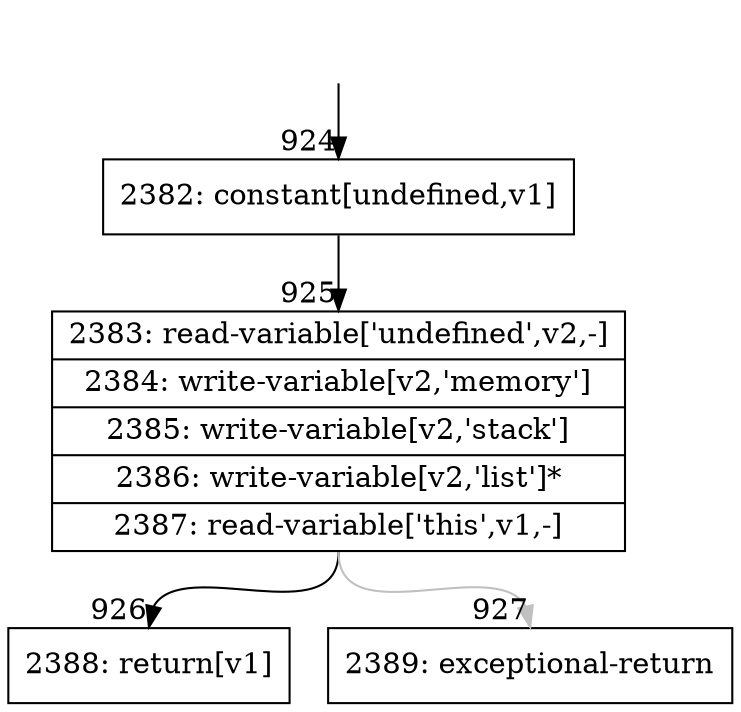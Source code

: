 digraph {
rankdir="TD"
BB_entry68[shape=none,label=""];
BB_entry68 -> BB924 [tailport=s, headport=n, headlabel="    924"]
BB924 [shape=record label="{2382: constant[undefined,v1]}" ] 
BB924 -> BB925 [tailport=s, headport=n, headlabel="      925"]
BB925 [shape=record label="{2383: read-variable['undefined',v2,-]|2384: write-variable[v2,'memory']|2385: write-variable[v2,'stack']|2386: write-variable[v2,'list']*|2387: read-variable['this',v1,-]}" ] 
BB925 -> BB926 [tailport=s, headport=n, headlabel="      926"]
BB925 -> BB927 [tailport=s, headport=n, color=gray, headlabel="      927"]
BB926 [shape=record label="{2388: return[v1]}" ] 
BB927 [shape=record label="{2389: exceptional-return}" ] 
//#$~ 1122
}
